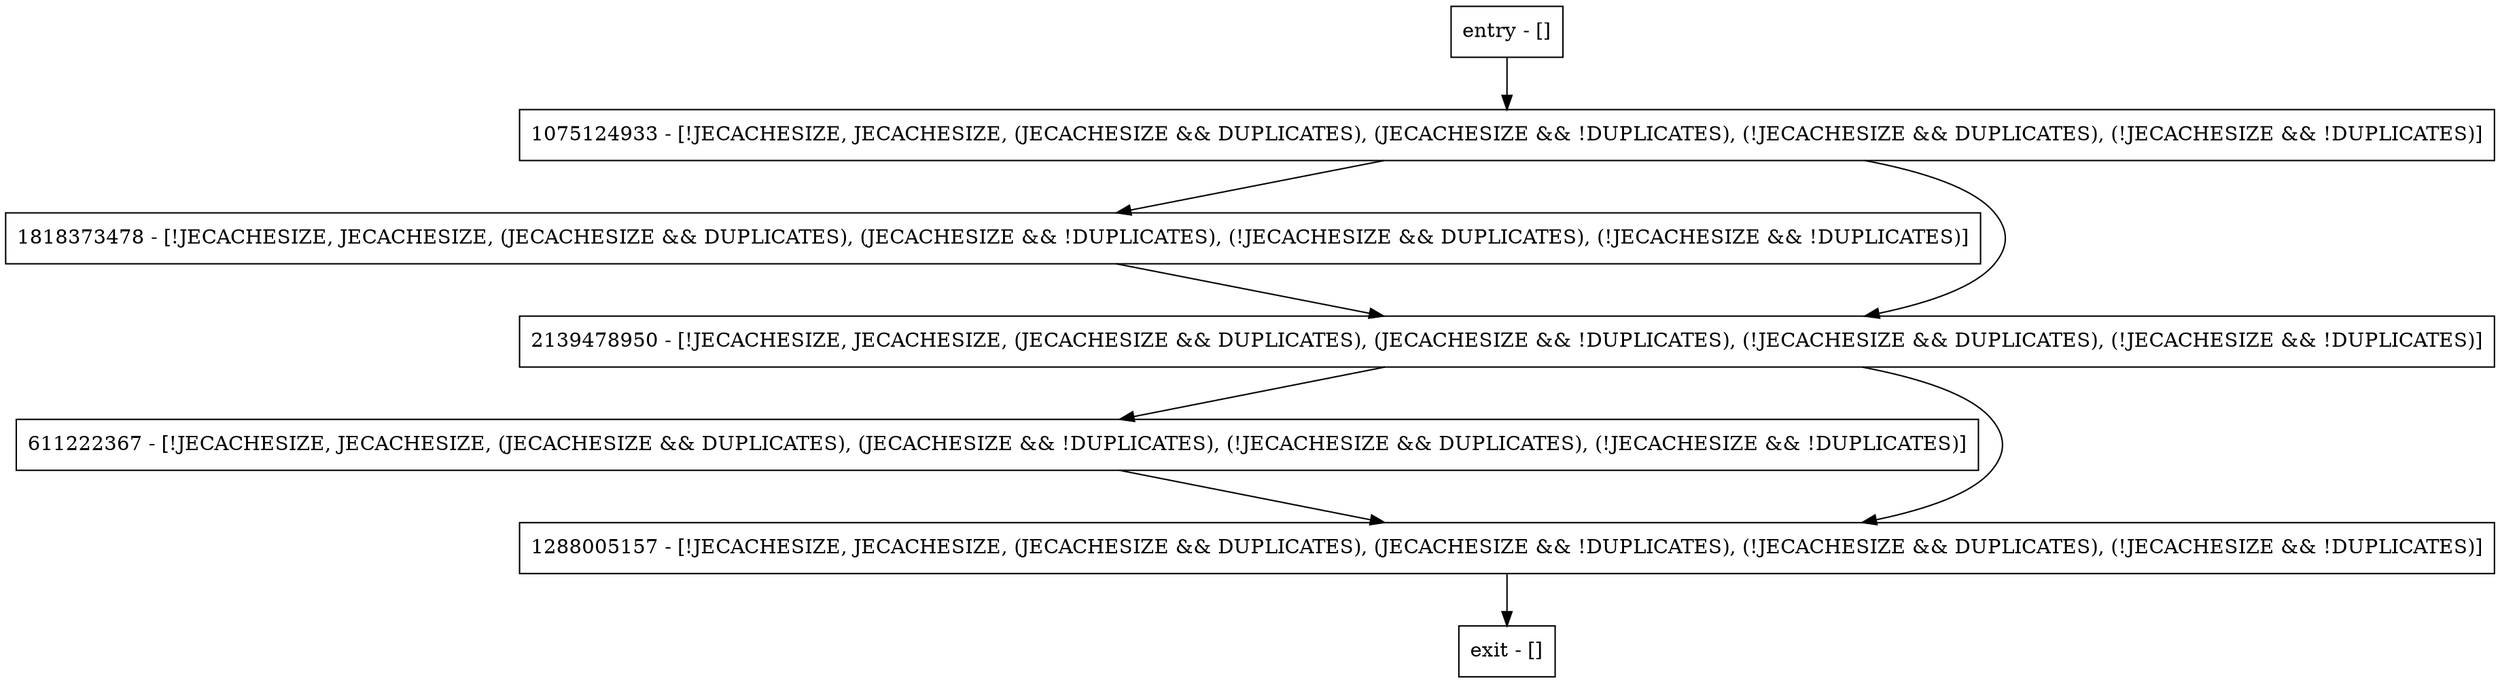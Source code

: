 digraph <init> {
node [shape=record];
entry [label="entry - []"];
exit [label="exit - []"];
1075124933 [label="1075124933 - [!JECACHESIZE, JECACHESIZE, (JECACHESIZE && DUPLICATES), (JECACHESIZE && !DUPLICATES), (!JECACHESIZE && DUPLICATES), (!JECACHESIZE && !DUPLICATES)]"];
1818373478 [label="1818373478 - [!JECACHESIZE, JECACHESIZE, (JECACHESIZE && DUPLICATES), (JECACHESIZE && !DUPLICATES), (!JECACHESIZE && DUPLICATES), (!JECACHESIZE && !DUPLICATES)]"];
2139478950 [label="2139478950 - [!JECACHESIZE, JECACHESIZE, (JECACHESIZE && DUPLICATES), (JECACHESIZE && !DUPLICATES), (!JECACHESIZE && DUPLICATES), (!JECACHESIZE && !DUPLICATES)]"];
611222367 [label="611222367 - [!JECACHESIZE, JECACHESIZE, (JECACHESIZE && DUPLICATES), (JECACHESIZE && !DUPLICATES), (!JECACHESIZE && DUPLICATES), (!JECACHESIZE && !DUPLICATES)]"];
1288005157 [label="1288005157 - [!JECACHESIZE, JECACHESIZE, (JECACHESIZE && DUPLICATES), (JECACHESIZE && !DUPLICATES), (!JECACHESIZE && DUPLICATES), (!JECACHESIZE && !DUPLICATES)]"];
entry;
exit;
entry -> 1075124933;
1075124933 -> 1818373478;
1075124933 -> 2139478950;
1818373478 -> 2139478950;
2139478950 -> 611222367;
2139478950 -> 1288005157;
611222367 -> 1288005157;
1288005157 -> exit;
}

